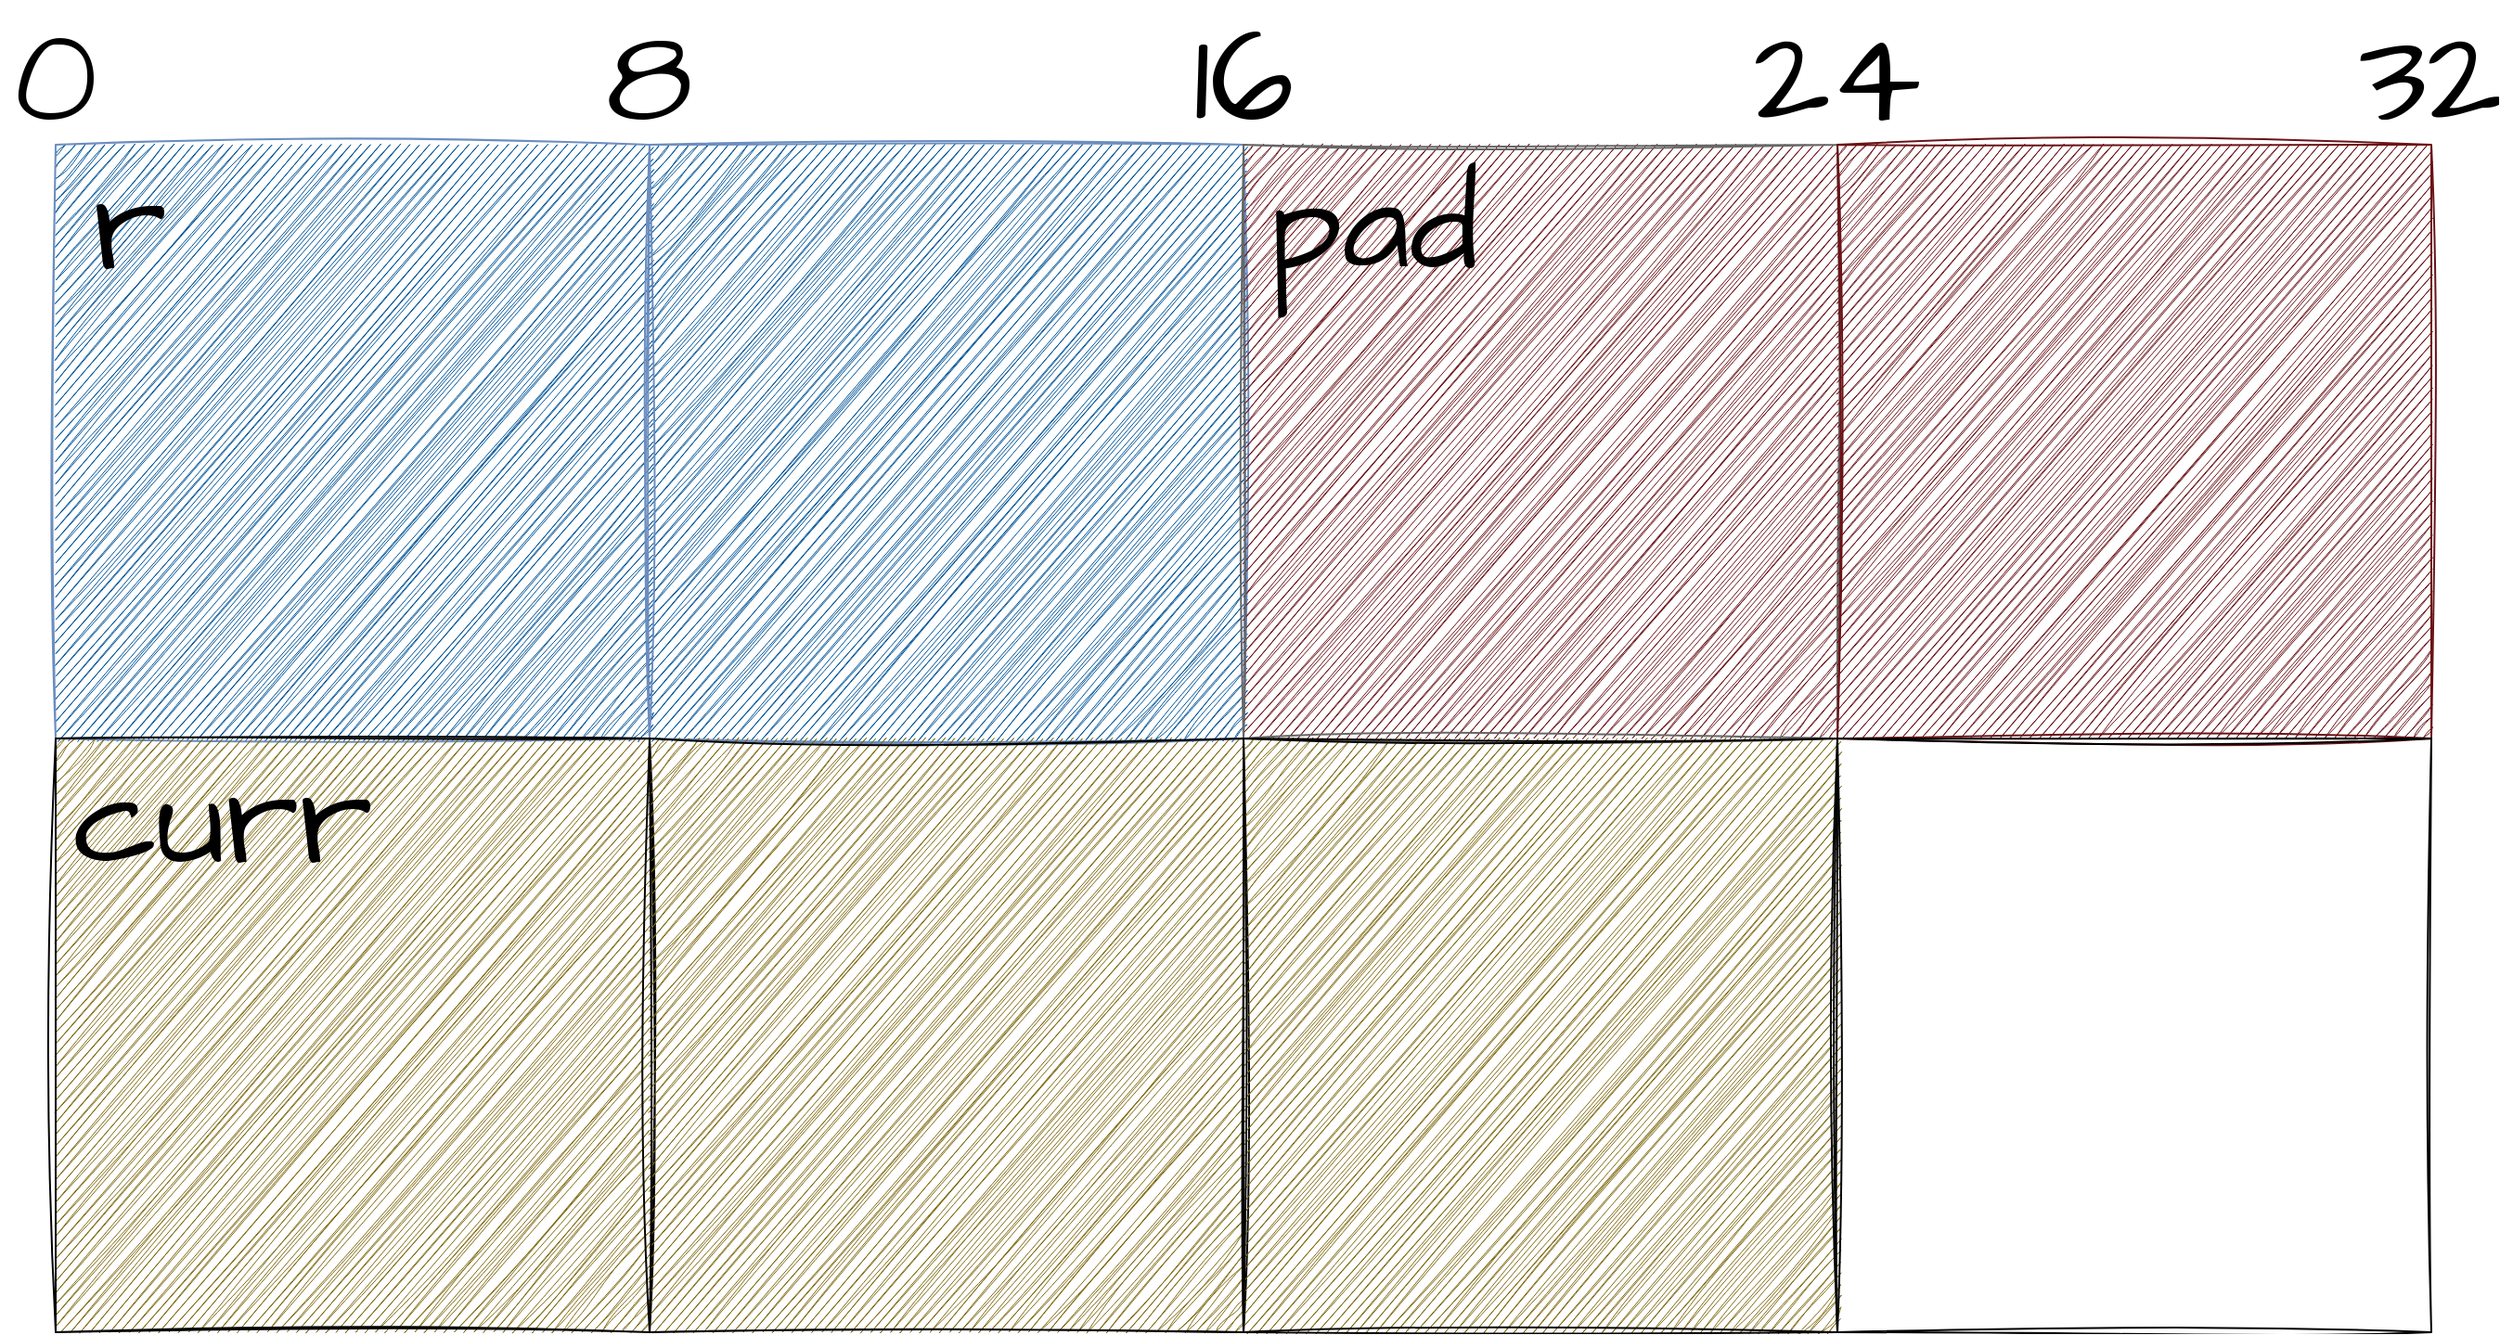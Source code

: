 <mxfile version="26.0.16" pages="4">
  <diagram name="ページ1" id="o7EWMI4j1uhZ4cwT0dAm">
    <mxGraphModel dx="2062" dy="2251" grid="1" gridSize="10" guides="1" tooltips="1" connect="1" arrows="1" fold="1" page="1" pageScale="1" pageWidth="827" pageHeight="1169" math="0" shadow="0">
      <root>
        <mxCell id="0" />
        <mxCell id="1" parent="0" />
        <mxCell id="GC4X4cdc21nMEcXyq9Xu-2" value="" style="rounded=0;whiteSpace=wrap;html=1;sketch=1;hachureGap=4;jiggle=2;curveFitting=1;fontFamily=Architects Daughter;fontSource=https%3A%2F%2Ffonts.googleapis.com%2Fcss%3Ffamily%3DArchitects%2BDaughter;fillColor=#005396;strokeColor=#6c8ebf;" vertex="1" parent="1">
          <mxGeometry x="80" y="-40" width="320" height="320" as="geometry" />
        </mxCell>
        <mxCell id="GC4X4cdc21nMEcXyq9Xu-5" value="" style="rounded=0;whiteSpace=wrap;html=1;sketch=1;hachureGap=4;jiggle=2;curveFitting=1;fontFamily=Architects Daughter;fontSource=https%3A%2F%2Ffonts.googleapis.com%2Fcss%3Ffamily%3DArchitects%2BDaughter;fillColor=#005396;strokeColor=#6c8ebf;" vertex="1" parent="1">
          <mxGeometry x="400" y="-40" width="320" height="320" as="geometry" />
        </mxCell>
        <mxCell id="GC4X4cdc21nMEcXyq9Xu-6" value="" style="rounded=0;whiteSpace=wrap;html=1;sketch=1;hachureGap=4;jiggle=2;curveFitting=1;fontFamily=Architects Daughter;fontSource=https%3A%2F%2Ffonts.googleapis.com%2Fcss%3Ffamily%3DArchitects%2BDaughter;fillColor=#6B1317;fontColor=#333333;strokeColor=#666666;" vertex="1" parent="1">
          <mxGeometry x="720" y="-40" width="320" height="320" as="geometry" />
        </mxCell>
        <mxCell id="GC4X4cdc21nMEcXyq9Xu-7" value="" style="rounded=0;whiteSpace=wrap;html=1;sketch=1;hachureGap=4;jiggle=2;curveFitting=1;fontFamily=Architects Daughter;fontSource=https%3A%2F%2Ffonts.googleapis.com%2Fcss%3Ffamily%3DArchitects%2BDaughter;fillColor=#6B1317;strokeColor=#6B1317;" vertex="1" parent="1">
          <mxGeometry x="1040" y="-40" width="320" height="320" as="geometry" />
        </mxCell>
        <mxCell id="GC4X4cdc21nMEcXyq9Xu-8" value="" style="rounded=0;whiteSpace=wrap;html=1;sketch=1;hachureGap=4;jiggle=2;curveFitting=1;fontFamily=Architects Daughter;fontSource=https%3A%2F%2Ffonts.googleapis.com%2Fcss%3Ffamily%3DArchitects%2BDaughter;fillColor=#7F6A12;" vertex="1" parent="1">
          <mxGeometry x="80" y="280" width="320" height="320" as="geometry" />
        </mxCell>
        <mxCell id="GC4X4cdc21nMEcXyq9Xu-9" value="" style="rounded=0;whiteSpace=wrap;html=1;sketch=1;hachureGap=4;jiggle=2;curveFitting=1;fontFamily=Architects Daughter;fontSource=https%3A%2F%2Ffonts.googleapis.com%2Fcss%3Ffamily%3DArchitects%2BDaughter;fillColor=#7F6A12;" vertex="1" parent="1">
          <mxGeometry x="400" y="280" width="320" height="320" as="geometry" />
        </mxCell>
        <mxCell id="GC4X4cdc21nMEcXyq9Xu-10" value="" style="rounded=0;whiteSpace=wrap;html=1;sketch=1;hachureGap=4;jiggle=2;curveFitting=1;fontFamily=Architects Daughter;fontSource=https%3A%2F%2Ffonts.googleapis.com%2Fcss%3Ffamily%3DArchitects%2BDaughter;fillColor=#7F6A12;" vertex="1" parent="1">
          <mxGeometry x="720" y="280" width="320" height="320" as="geometry" />
        </mxCell>
        <mxCell id="GC4X4cdc21nMEcXyq9Xu-11" value="" style="rounded=0;whiteSpace=wrap;html=1;sketch=1;hachureGap=4;jiggle=2;curveFitting=1;fontFamily=Architects Daughter;fontSource=https%3A%2F%2Ffonts.googleapis.com%2Fcss%3Ffamily%3DArchitects%2BDaughter;fillColor=none;" vertex="1" parent="1">
          <mxGeometry x="1040" y="280" width="320" height="320" as="geometry" />
        </mxCell>
        <mxCell id="GC4X4cdc21nMEcXyq9Xu-25" value="&lt;font style=&quot;font-size: 72px;&quot;&gt;r&lt;/font&gt;" style="text;html=1;align=center;verticalAlign=middle;whiteSpace=wrap;rounded=0;fontFamily=Architects Daughter;fontSource=https%3A%2F%2Ffonts.googleapis.com%2Fcss%3Ffamily%3DArchitects%2BDaughter;" vertex="1" parent="1">
          <mxGeometry x="90" y="-10" width="60" height="30" as="geometry" />
        </mxCell>
        <mxCell id="GC4X4cdc21nMEcXyq9Xu-26" value="&lt;font style=&quot;font-size: 72px;&quot;&gt;pad&lt;/font&gt;" style="text;html=1;align=center;verticalAlign=middle;whiteSpace=wrap;rounded=0;fontFamily=Architects Daughter;fontSource=https%3A%2F%2Ffonts.googleapis.com%2Fcss%3Ffamily%3DArchitects%2BDaughter;" vertex="1" parent="1">
          <mxGeometry x="760" y="-10" width="60" height="30" as="geometry" />
        </mxCell>
        <mxCell id="GC4X4cdc21nMEcXyq9Xu-27" value="&lt;font style=&quot;font-size: 72px;&quot;&gt;curr&lt;/font&gt;" style="text;html=1;align=center;verticalAlign=middle;whiteSpace=wrap;rounded=0;fontFamily=Architects Daughter;fontSource=https%3A%2F%2Ffonts.googleapis.com%2Fcss%3Ffamily%3DArchitects%2BDaughter;" vertex="1" parent="1">
          <mxGeometry x="140" y="310" width="60" height="30" as="geometry" />
        </mxCell>
        <mxCell id="GC4X4cdc21nMEcXyq9Xu-31" value="&lt;font style=&quot;font-size: 72px;&quot;&gt;0&lt;/font&gt;" style="text;strokeColor=none;align=center;fillColor=none;html=1;verticalAlign=middle;whiteSpace=wrap;rounded=0;fontFamily=Architects Daughter;fontSource=https%3A%2F%2Ffonts.googleapis.com%2Fcss%3Ffamily%3DArchitects%2BDaughter;" vertex="1" parent="1">
          <mxGeometry x="50" y="-90" width="60" height="30" as="geometry" />
        </mxCell>
        <mxCell id="GC4X4cdc21nMEcXyq9Xu-33" value="&lt;font style=&quot;font-size: 72px;&quot;&gt;8&lt;/font&gt;" style="text;strokeColor=none;align=center;fillColor=none;html=1;verticalAlign=middle;whiteSpace=wrap;rounded=0;fontFamily=Architects Daughter;fontSource=https%3A%2F%2Ffonts.googleapis.com%2Fcss%3Ffamily%3DArchitects%2BDaughter;" vertex="1" parent="1">
          <mxGeometry x="370" y="-90" width="60" height="30" as="geometry" />
        </mxCell>
        <mxCell id="GC4X4cdc21nMEcXyq9Xu-34" value="&lt;font style=&quot;font-size: 72px;&quot;&gt;16&lt;/font&gt;" style="text;strokeColor=none;align=center;fillColor=none;html=1;verticalAlign=middle;whiteSpace=wrap;rounded=0;fontFamily=Architects Daughter;fontSource=https%3A%2F%2Ffonts.googleapis.com%2Fcss%3Ffamily%3DArchitects%2BDaughter;" vertex="1" parent="1">
          <mxGeometry x="690" y="-90" width="60" height="30" as="geometry" />
        </mxCell>
        <mxCell id="GC4X4cdc21nMEcXyq9Xu-35" value="&lt;font style=&quot;font-size: 72px;&quot;&gt;24&lt;/font&gt;" style="text;strokeColor=none;align=center;fillColor=none;html=1;verticalAlign=middle;whiteSpace=wrap;rounded=0;fontFamily=Architects Daughter;fontSource=https%3A%2F%2Ffonts.googleapis.com%2Fcss%3Ffamily%3DArchitects%2BDaughter;" vertex="1" parent="1">
          <mxGeometry x="1010" y="-90" width="60" height="30" as="geometry" />
        </mxCell>
        <mxCell id="GC4X4cdc21nMEcXyq9Xu-36" value="&lt;font style=&quot;font-size: 72px;&quot;&gt;32&lt;/font&gt;" style="text;strokeColor=none;align=center;fillColor=none;html=1;verticalAlign=middle;whiteSpace=wrap;rounded=0;fontFamily=Architects Daughter;fontSource=https%3A%2F%2Ffonts.googleapis.com%2Fcss%3Ffamily%3DArchitects%2BDaughter;" vertex="1" parent="1">
          <mxGeometry x="1330" y="-90" width="60" height="30" as="geometry" />
        </mxCell>
      </root>
    </mxGraphModel>
  </diagram>
  <diagram id="_vv0Q9enlXVHI2QUXjL_" name="ページ2">
    <mxGraphModel dx="2062" dy="2251" grid="1" gridSize="10" guides="1" tooltips="1" connect="1" arrows="1" fold="1" page="1" pageScale="1" pageWidth="827" pageHeight="1169" math="0" shadow="0">
      <root>
        <mxCell id="0" />
        <mxCell id="1" parent="0" />
        <mxCell id="yaoaO9E-DU8LndSYihYm-17" value="" style="rounded=0;whiteSpace=wrap;html=1;sketch=1;hachureGap=4;jiggle=2;curveFitting=1;fontFamily=Architects Daughter;fontSource=https%3A%2F%2Ffonts.googleapis.com%2Fcss%3Ffamily%3DArchitects%2BDaughter;fillColor=#005396;strokeColor=#6c8ebf;" vertex="1" parent="1">
          <mxGeometry x="90" y="-30" width="320" height="320" as="geometry" />
        </mxCell>
        <mxCell id="yaoaO9E-DU8LndSYihYm-18" value="" style="rounded=0;whiteSpace=wrap;html=1;sketch=1;hachureGap=4;jiggle=2;curveFitting=1;fontFamily=Architects Daughter;fontSource=https%3A%2F%2Ffonts.googleapis.com%2Fcss%3Ffamily%3DArchitects%2BDaughter;fillColor=#005396;strokeColor=#6c8ebf;" vertex="1" parent="1">
          <mxGeometry x="410" y="-30" width="320" height="320" as="geometry" />
        </mxCell>
        <mxCell id="yaoaO9E-DU8LndSYihYm-19" value="" style="rounded=0;whiteSpace=wrap;html=1;sketch=1;hachureGap=4;jiggle=2;curveFitting=1;fontFamily=Architects Daughter;fontSource=https%3A%2F%2Ffonts.googleapis.com%2Fcss%3Ffamily%3DArchitects%2BDaughter;fillColor=#6B1317;fontColor=#333333;strokeColor=#666666;" vertex="1" parent="1">
          <mxGeometry x="730" y="-30" width="320" height="320" as="geometry" />
        </mxCell>
        <mxCell id="yaoaO9E-DU8LndSYihYm-20" value="" style="rounded=0;whiteSpace=wrap;html=1;sketch=1;hachureGap=4;jiggle=2;curveFitting=1;fontFamily=Architects Daughter;fontSource=https%3A%2F%2Ffonts.googleapis.com%2Fcss%3Ffamily%3DArchitects%2BDaughter;fillColor=#6B1317;strokeColor=#6B1317;" vertex="1" parent="1">
          <mxGeometry x="1050" y="-30" width="320" height="320" as="geometry" />
        </mxCell>
        <mxCell id="yaoaO9E-DU8LndSYihYm-21" value="" style="rounded=0;whiteSpace=wrap;html=1;sketch=1;hachureGap=4;jiggle=2;curveFitting=1;fontFamily=Architects Daughter;fontSource=https%3A%2F%2Ffonts.googleapis.com%2Fcss%3Ffamily%3DArchitects%2BDaughter;fillColor=#7F6A12;" vertex="1" parent="1">
          <mxGeometry x="90" y="290" width="320" height="320" as="geometry" />
        </mxCell>
        <mxCell id="yaoaO9E-DU8LndSYihYm-22" value="" style="rounded=0;whiteSpace=wrap;html=1;sketch=1;hachureGap=4;jiggle=2;curveFitting=1;fontFamily=Architects Daughter;fontSource=https%3A%2F%2Ffonts.googleapis.com%2Fcss%3Ffamily%3DArchitects%2BDaughter;fillColor=#7F6A12;" vertex="1" parent="1">
          <mxGeometry x="410" y="290" width="320" height="320" as="geometry" />
        </mxCell>
        <mxCell id="yaoaO9E-DU8LndSYihYm-23" value="" style="rounded=0;whiteSpace=wrap;html=1;sketch=1;hachureGap=4;jiggle=2;curveFitting=1;fontFamily=Architects Daughter;fontSource=https%3A%2F%2Ffonts.googleapis.com%2Fcss%3Ffamily%3DArchitects%2BDaughter;fillColor=#7F6A12;" vertex="1" parent="1">
          <mxGeometry x="730" y="290" width="320" height="320" as="geometry" />
        </mxCell>
        <mxCell id="yaoaO9E-DU8LndSYihYm-24" value="" style="rounded=0;whiteSpace=wrap;html=1;sketch=1;hachureGap=4;jiggle=2;curveFitting=1;fontFamily=Architects Daughter;fontSource=https%3A%2F%2Ffonts.googleapis.com%2Fcss%3Ffamily%3DArchitects%2BDaughter;fillColor=none;" vertex="1" parent="1">
          <mxGeometry x="1050" y="290" width="320" height="320" as="geometry" />
        </mxCell>
        <mxCell id="yaoaO9E-DU8LndSYihYm-25" value="&lt;font style=&quot;font-size: 72px;&quot;&gt;r&lt;/font&gt;" style="text;html=1;align=center;verticalAlign=middle;whiteSpace=wrap;rounded=0;fontFamily=Architects Daughter;fontSource=https%3A%2F%2Ffonts.googleapis.com%2Fcss%3Ffamily%3DArchitects%2BDaughter;" vertex="1" parent="1">
          <mxGeometry x="100" width="60" height="30" as="geometry" />
        </mxCell>
        <mxCell id="yaoaO9E-DU8LndSYihYm-26" value="&lt;font style=&quot;font-size: 72px;&quot;&gt;pad&lt;/font&gt;" style="text;html=1;align=center;verticalAlign=middle;whiteSpace=wrap;rounded=0;fontFamily=Architects Daughter;fontSource=https%3A%2F%2Ffonts.googleapis.com%2Fcss%3Ffamily%3DArchitects%2BDaughter;" vertex="1" parent="1">
          <mxGeometry x="770" width="60" height="30" as="geometry" />
        </mxCell>
        <mxCell id="yaoaO9E-DU8LndSYihYm-27" value="&lt;font style=&quot;font-size: 72px;&quot;&gt;curr&lt;/font&gt;" style="text;html=1;align=center;verticalAlign=middle;whiteSpace=wrap;rounded=0;fontFamily=Architects Daughter;fontSource=https%3A%2F%2Ffonts.googleapis.com%2Fcss%3Ffamily%3DArchitects%2BDaughter;" vertex="1" parent="1">
          <mxGeometry x="150" y="320" width="60" height="30" as="geometry" />
        </mxCell>
        <mxCell id="yaoaO9E-DU8LndSYihYm-28" value="&lt;font style=&quot;font-size: 72px;&quot;&gt;0&lt;/font&gt;" style="text;strokeColor=none;align=center;fillColor=none;html=1;verticalAlign=middle;whiteSpace=wrap;rounded=0;fontFamily=Architects Daughter;fontSource=https%3A%2F%2Ffonts.googleapis.com%2Fcss%3Ffamily%3DArchitects%2BDaughter;" vertex="1" parent="1">
          <mxGeometry x="60" y="-80" width="60" height="30" as="geometry" />
        </mxCell>
        <mxCell id="yaoaO9E-DU8LndSYihYm-29" value="&lt;font style=&quot;font-size: 72px;&quot;&gt;8&lt;/font&gt;" style="text;strokeColor=none;align=center;fillColor=none;html=1;verticalAlign=middle;whiteSpace=wrap;rounded=0;fontFamily=Architects Daughter;fontSource=https%3A%2F%2Ffonts.googleapis.com%2Fcss%3Ffamily%3DArchitects%2BDaughter;" vertex="1" parent="1">
          <mxGeometry x="380" y="-80" width="60" height="30" as="geometry" />
        </mxCell>
        <mxCell id="yaoaO9E-DU8LndSYihYm-30" value="&lt;font style=&quot;font-size: 72px;&quot;&gt;16&lt;/font&gt;" style="text;strokeColor=none;align=center;fillColor=none;html=1;verticalAlign=middle;whiteSpace=wrap;rounded=0;fontFamily=Architects Daughter;fontSource=https%3A%2F%2Ffonts.googleapis.com%2Fcss%3Ffamily%3DArchitects%2BDaughter;" vertex="1" parent="1">
          <mxGeometry x="700" y="-80" width="60" height="30" as="geometry" />
        </mxCell>
        <mxCell id="yaoaO9E-DU8LndSYihYm-31" value="&lt;font style=&quot;font-size: 72px;&quot;&gt;24&lt;/font&gt;" style="text;strokeColor=none;align=center;fillColor=none;html=1;verticalAlign=middle;whiteSpace=wrap;rounded=0;fontFamily=Architects Daughter;fontSource=https%3A%2F%2Ffonts.googleapis.com%2Fcss%3Ffamily%3DArchitects%2BDaughter;" vertex="1" parent="1">
          <mxGeometry x="1020" y="-80" width="60" height="30" as="geometry" />
        </mxCell>
        <mxCell id="yaoaO9E-DU8LndSYihYm-32" value="&lt;font style=&quot;font-size: 72px;&quot;&gt;32&lt;/font&gt;" style="text;strokeColor=none;align=center;fillColor=none;html=1;verticalAlign=middle;whiteSpace=wrap;rounded=0;fontFamily=Architects Daughter;fontSource=https%3A%2F%2Ffonts.googleapis.com%2Fcss%3Ffamily%3DArchitects%2BDaughter;" vertex="1" parent="1">
          <mxGeometry x="1340" y="-80" width="60" height="30" as="geometry" />
        </mxCell>
        <mxCell id="yaoaO9E-DU8LndSYihYm-33" value="&lt;span style=&quot;font-size: 72px;&quot;&gt;r := Reader{}&lt;/span&gt;&lt;div&gt;&lt;span style=&quot;font-size: 72px;&quot;&gt;p := &amp;amp;r.pad&lt;/span&gt;&lt;/div&gt;" style="text;html=1;align=left;verticalAlign=middle;whiteSpace=wrap;rounded=0;fontFamily=Architects Daughter;fontSource=https%3A%2F%2Ffonts.googleapis.com%2Fcss%3Ffamily%3DArchitects%2BDaughter;" vertex="1" parent="1">
          <mxGeometry x="200" y="-390" width="460" height="250" as="geometry" />
        </mxCell>
        <mxCell id="yaoaO9E-DU8LndSYihYm-38" value="" style="curved=1;endArrow=classic;html=1;rounded=0;sketch=1;hachureGap=4;jiggle=2;curveFitting=1;fontFamily=Architects Daughter;fontSource=https%3A%2F%2Ffonts.googleapis.com%2Fcss%3Ffamily%3DArchitects%2BDaughter;exitX=0.996;exitY=0.676;exitDx=0;exitDy=0;exitPerimeter=0;strokeWidth=6;" edge="1" parent="1" source="yaoaO9E-DU8LndSYihYm-33">
          <mxGeometry width="50" height="50" relative="1" as="geometry">
            <mxPoint x="390" y="540" as="sourcePoint" />
            <mxPoint x="800" y="-10" as="targetPoint" />
            <Array as="points">
              <mxPoint x="760" y="-180" />
              <mxPoint x="800" y="-110" />
            </Array>
          </mxGeometry>
        </mxCell>
      </root>
    </mxGraphModel>
  </diagram>
  <diagram id="hWuSvkFAeWTPNb0AejXq" name="ページ3">
    <mxGraphModel dx="2062" dy="1082" grid="1" gridSize="10" guides="1" tooltips="1" connect="1" arrows="1" fold="1" page="1" pageScale="1" pageWidth="827" pageHeight="1169" math="0" shadow="0">
      <root>
        <mxCell id="0" />
        <mxCell id="1" parent="0" />
        <mxCell id="H4H3rmvSuRAdVS_mvBi0-1" value="" style="shape=partialRectangle;whiteSpace=wrap;html=1;bottom=1;right=1;left=1;top=0;fillColor=none;routingCenterX=-0.5;sketch=1;hachureGap=4;jiggle=2;curveFitting=1;fontFamily=Architects Daughter;fontSource=https%3A%2F%2Ffonts.googleapis.com%2Fcss%3Ffamily%3DArchitects%2BDaughter;" vertex="1" parent="1">
          <mxGeometry x="80" y="360" width="120" height="240" as="geometry" />
        </mxCell>
        <mxCell id="H4H3rmvSuRAdVS_mvBi0-2" value="" style="rounded=0;whiteSpace=wrap;html=1;sketch=1;hachureGap=4;jiggle=2;curveFitting=1;fontFamily=Architects Daughter;fontSource=https%3A%2F%2Ffonts.googleapis.com%2Fcss%3Ffamily%3DArchitects%2BDaughter;fillColor=none;" vertex="1" parent="1">
          <mxGeometry x="95" y="555" width="90" height="30" as="geometry" />
        </mxCell>
        <mxCell id="H4H3rmvSuRAdVS_mvBi0-3" value="" style="rounded=0;whiteSpace=wrap;html=1;sketch=1;hachureGap=4;jiggle=2;curveFitting=1;fontFamily=Architects Daughter;fontSource=https%3A%2F%2Ffonts.googleapis.com%2Fcss%3Ffamily%3DArchitects%2BDaughter;fillColor=none;" vertex="1" parent="1">
          <mxGeometry x="95" y="510" width="90" height="30" as="geometry" />
        </mxCell>
        <mxCell id="H4H3rmvSuRAdVS_mvBi0-4" value="" style="rounded=0;whiteSpace=wrap;html=1;sketch=1;hachureGap=4;jiggle=2;curveFitting=1;fontFamily=Architects Daughter;fontSource=https%3A%2F%2Ffonts.googleapis.com%2Fcss%3Ffamily%3DArchitects%2BDaughter;fillColor=none;" vertex="1" parent="1">
          <mxGeometry x="95" y="465" width="90" height="30" as="geometry" />
        </mxCell>
        <mxCell id="H4H3rmvSuRAdVS_mvBi0-6" value="" style="ellipse;whiteSpace=wrap;html=1;aspect=fixed;sketch=1;hachureGap=4;jiggle=2;curveFitting=1;fontFamily=Architects Daughter;fontSource=https%3A%2F%2Ffonts.googleapis.com%2Fcss%3Ffamily%3DArchitects%2BDaughter;fillColor=#005396;strokeColor=#6c8ebf;" vertex="1" parent="1">
          <mxGeometry x="320" y="440" width="80" height="80" as="geometry" />
        </mxCell>
        <mxCell id="H4H3rmvSuRAdVS_mvBi0-7" value="" style="endArrow=classic;html=1;rounded=0;sketch=1;hachureGap=4;jiggle=2;curveFitting=1;fontFamily=Architects Daughter;fontSource=https%3A%2F%2Ffonts.googleapis.com%2Fcss%3Ffamily%3DArchitects%2BDaughter;exitX=1;exitY=0.5;exitDx=0;exitDy=0;" edge="1" parent="1" source="H4H3rmvSuRAdVS_mvBi0-4" target="H4H3rmvSuRAdVS_mvBi0-6">
          <mxGeometry width="50" height="50" relative="1" as="geometry">
            <mxPoint x="390" y="580" as="sourcePoint" />
            <mxPoint x="440" y="530" as="targetPoint" />
          </mxGeometry>
        </mxCell>
        <mxCell id="H4H3rmvSuRAdVS_mvBi0-8" value="&lt;font style=&quot;font-size: 24px;&quot;&gt;Stack&lt;/font&gt;" style="text;html=1;align=center;verticalAlign=middle;whiteSpace=wrap;rounded=0;fontFamily=Architects Daughter;fontSource=https%3A%2F%2Ffonts.googleapis.com%2Fcss%3Ffamily%3DArchitects%2BDaughter;" vertex="1" parent="1">
          <mxGeometry x="110" y="620" width="60" height="30" as="geometry" />
        </mxCell>
        <mxCell id="H4H3rmvSuRAdVS_mvBi0-9" value="" style="ellipse;whiteSpace=wrap;html=1;aspect=fixed;sketch=1;hachureGap=4;jiggle=2;curveFitting=1;fontFamily=Architects Daughter;fontSource=https%3A%2F%2Ffonts.googleapis.com%2Fcss%3Ffamily%3DArchitects%2BDaughter;fillColor=#000000;strokeColor=#000000;" vertex="1" parent="1">
          <mxGeometry x="440" y="550" width="80" height="80" as="geometry" />
        </mxCell>
        <mxCell id="H4H3rmvSuRAdVS_mvBi0-10" value="" style="ellipse;whiteSpace=wrap;html=1;aspect=fixed;sketch=1;hachureGap=4;jiggle=2;curveFitting=1;fontFamily=Architects Daughter;fontSource=https%3A%2F%2Ffonts.googleapis.com%2Fcss%3Ffamily%3DArchitects%2BDaughter;fillColor=none;strokeColor=#000000;" vertex="1" parent="1">
          <mxGeometry x="620" y="550" width="80" height="80" as="geometry" />
        </mxCell>
        <mxCell id="H4H3rmvSuRAdVS_mvBi0-11" value="" style="endArrow=classic;html=1;rounded=0;sketch=1;hachureGap=4;jiggle=2;curveFitting=1;fontFamily=Architects Daughter;fontSource=https%3A%2F%2Ffonts.googleapis.com%2Fcss%3Ffamily%3DArchitects%2BDaughter;exitX=1;exitY=1;exitDx=0;exitDy=0;" edge="1" parent="1" source="H4H3rmvSuRAdVS_mvBi0-6" target="H4H3rmvSuRAdVS_mvBi0-9">
          <mxGeometry width="50" height="50" relative="1" as="geometry">
            <mxPoint x="195" y="490" as="sourcePoint" />
            <mxPoint x="530" y="480" as="targetPoint" />
          </mxGeometry>
        </mxCell>
        <mxCell id="H4H3rmvSuRAdVS_mvBi0-12" value="" style="endArrow=classic;html=1;rounded=0;sketch=1;hachureGap=4;jiggle=2;curveFitting=1;fontFamily=Architects Daughter;fontSource=https%3A%2F%2Ffonts.googleapis.com%2Fcss%3Ffamily%3DArchitects%2BDaughter;exitX=1;exitY=0.5;exitDx=0;exitDy=0;entryX=0;entryY=0.5;entryDx=0;entryDy=0;" edge="1" parent="1" source="H4H3rmvSuRAdVS_mvBi0-9" target="H4H3rmvSuRAdVS_mvBi0-10">
          <mxGeometry width="50" height="50" relative="1" as="geometry">
            <mxPoint x="398" y="518" as="sourcePoint" />
            <mxPoint x="460" y="573" as="targetPoint" />
          </mxGeometry>
        </mxCell>
        <mxCell id="H4H3rmvSuRAdVS_mvBi0-13" value="&lt;span style=&quot;font-size: 24px;&quot;&gt;Root&lt;/span&gt;" style="text;html=1;align=center;verticalAlign=middle;whiteSpace=wrap;rounded=0;fontFamily=Architects Daughter;fontSource=https%3A%2F%2Ffonts.googleapis.com%2Fcss%3Ffamily%3DArchitects%2BDaughter;" vertex="1" parent="1">
          <mxGeometry x="330" y="400" width="60" height="30" as="geometry" />
        </mxCell>
      </root>
    </mxGraphModel>
  </diagram>
  <diagram id="aG16TFBXRfr4McAfIUYA" name="ページ4">
    <mxGraphModel dx="2426" dy="1273" grid="1" gridSize="10" guides="1" tooltips="1" connect="1" arrows="1" fold="1" page="1" pageScale="1" pageWidth="827" pageHeight="1169" math="0" shadow="0">
      <root>
        <mxCell id="0" />
        <mxCell id="1" parent="0" />
        <mxCell id="URSqlCP-ap3Pv4XydSvu-1" value="" style="ellipse;whiteSpace=wrap;html=1;aspect=fixed;sketch=1;hachureGap=4;jiggle=2;curveFitting=1;fontFamily=Architects Daughter;fontSource=https%3A%2F%2Ffonts.googleapis.com%2Fcss%3Ffamily%3DArchitects%2BDaughter;fillColor=#005396;strokeColor=#6c8ebf;" vertex="1" parent="1">
          <mxGeometry x="60" y="240" width="80" height="80" as="geometry" />
        </mxCell>
        <mxCell id="URSqlCP-ap3Pv4XydSvu-8" value="" style="edgeStyle=orthogonalEdgeStyle;rounded=0;sketch=1;hachureGap=4;jiggle=2;curveFitting=1;orthogonalLoop=1;jettySize=auto;html=1;fontFamily=Architects Daughter;fontSource=https%3A%2F%2Ffonts.googleapis.com%2Fcss%3Ffamily%3DArchitects%2BDaughter;" edge="1" parent="1" source="URSqlCP-ap3Pv4XydSvu-2" target="URSqlCP-ap3Pv4XydSvu-3">
          <mxGeometry relative="1" as="geometry" />
        </mxCell>
        <mxCell id="URSqlCP-ap3Pv4XydSvu-2" value="" style="ellipse;whiteSpace=wrap;html=1;aspect=fixed;sketch=1;hachureGap=4;jiggle=2;curveFitting=1;fontFamily=Architects Daughter;fontSource=https%3A%2F%2Ffonts.googleapis.com%2Fcss%3Ffamily%3DArchitects%2BDaughter;fillColor=none;strokeColor=#000000;" vertex="1" parent="1">
          <mxGeometry x="60" y="360" width="80" height="80" as="geometry" />
        </mxCell>
        <mxCell id="URSqlCP-ap3Pv4XydSvu-3" value="" style="ellipse;whiteSpace=wrap;html=1;aspect=fixed;sketch=1;hachureGap=4;jiggle=2;curveFitting=1;fontFamily=Architects Daughter;fontSource=https%3A%2F%2Ffonts.googleapis.com%2Fcss%3Ffamily%3DArchitects%2BDaughter;fillColor=none;strokeColor=#000000;" vertex="1" parent="1">
          <mxGeometry x="60" y="480" width="80" height="80" as="geometry" />
        </mxCell>
        <mxCell id="URSqlCP-ap3Pv4XydSvu-4" value="" style="endArrow=classic;html=1;rounded=0;sketch=1;hachureGap=4;jiggle=2;curveFitting=1;fontFamily=Architects Daughter;fontSource=https%3A%2F%2Ffonts.googleapis.com%2Fcss%3Ffamily%3DArchitects%2BDaughter;exitX=0.5;exitY=1;exitDx=0;exitDy=0;" edge="1" parent="1" source="URSqlCP-ap3Pv4XydSvu-1" target="URSqlCP-ap3Pv4XydSvu-2">
          <mxGeometry width="50" height="50" relative="1" as="geometry">
            <mxPoint x="-65" y="280" as="sourcePoint" />
            <mxPoint x="270" y="270" as="targetPoint" />
          </mxGeometry>
        </mxCell>
        <mxCell id="URSqlCP-ap3Pv4XydSvu-5" value="" style="endArrow=classic;html=1;rounded=0;sketch=1;hachureGap=4;jiggle=2;curveFitting=1;fontFamily=Architects Daughter;fontSource=https%3A%2F%2Ffonts.googleapis.com%2Fcss%3Ffamily%3DArchitects%2BDaughter;exitX=0.5;exitY=1;exitDx=0;exitDy=0;entryX=0.5;entryY=0;entryDx=0;entryDy=0;" edge="1" parent="1" source="URSqlCP-ap3Pv4XydSvu-2" target="URSqlCP-ap3Pv4XydSvu-3">
          <mxGeometry width="50" height="50" relative="1" as="geometry">
            <mxPoint x="138" y="308" as="sourcePoint" />
            <mxPoint x="200" y="363" as="targetPoint" />
          </mxGeometry>
        </mxCell>
        <mxCell id="URSqlCP-ap3Pv4XydSvu-6" value="&lt;span style=&quot;font-size: 24px;&quot;&gt;Root&lt;/span&gt;" style="text;html=1;align=center;verticalAlign=middle;whiteSpace=wrap;rounded=0;fontFamily=Architects Daughter;fontSource=https%3A%2F%2Ffonts.googleapis.com%2Fcss%3Ffamily%3DArchitects%2BDaughter;" vertex="1" parent="1">
          <mxGeometry x="70" y="190" width="60" height="30" as="geometry" />
        </mxCell>
        <mxCell id="URSqlCP-ap3Pv4XydSvu-7" value="" style="ellipse;whiteSpace=wrap;html=1;aspect=fixed;sketch=1;hachureGap=4;jiggle=2;curveFitting=1;fontFamily=Architects Daughter;fontSource=https%3A%2F%2Ffonts.googleapis.com%2Fcss%3Ffamily%3DArchitects%2BDaughter;fillColor=none;strokeColor=#000000;" vertex="1" parent="1">
          <mxGeometry x="60" y="600" width="80" height="80" as="geometry" />
        </mxCell>
        <mxCell id="URSqlCP-ap3Pv4XydSvu-9" value="" style="endArrow=classic;html=1;rounded=0;sketch=1;hachureGap=4;jiggle=2;curveFitting=1;fontFamily=Architects Daughter;fontSource=https%3A%2F%2Ffonts.googleapis.com%2Fcss%3Ffamily%3DArchitects%2BDaughter;exitX=0.5;exitY=1;exitDx=0;exitDy=0;" edge="1" parent="1" source="URSqlCP-ap3Pv4XydSvu-3" target="URSqlCP-ap3Pv4XydSvu-7">
          <mxGeometry width="50" height="50" relative="1" as="geometry">
            <mxPoint x="110" y="450" as="sourcePoint" />
            <mxPoint x="110" y="490" as="targetPoint" />
          </mxGeometry>
        </mxCell>
        <mxCell id="URSqlCP-ap3Pv4XydSvu-10" value="" style="ellipse;whiteSpace=wrap;html=1;aspect=fixed;sketch=1;hachureGap=4;jiggle=2;curveFitting=1;fontFamily=Architects Daughter;fontSource=https%3A%2F%2Ffonts.googleapis.com%2Fcss%3Ffamily%3DArchitects%2BDaughter;fillColor=#005396;strokeColor=#6c8ebf;" vertex="1" parent="1">
          <mxGeometry x="260" y="240" width="80" height="80" as="geometry" />
        </mxCell>
        <mxCell id="URSqlCP-ap3Pv4XydSvu-11" value="" style="edgeStyle=orthogonalEdgeStyle;rounded=0;sketch=1;hachureGap=4;jiggle=2;curveFitting=1;orthogonalLoop=1;jettySize=auto;html=1;fontFamily=Architects Daughter;fontSource=https%3A%2F%2Ffonts.googleapis.com%2Fcss%3Ffamily%3DArchitects%2BDaughter;" edge="1" parent="1" source="URSqlCP-ap3Pv4XydSvu-12" target="URSqlCP-ap3Pv4XydSvu-13">
          <mxGeometry relative="1" as="geometry" />
        </mxCell>
        <mxCell id="URSqlCP-ap3Pv4XydSvu-12" value="" style="ellipse;whiteSpace=wrap;html=1;aspect=fixed;sketch=1;hachureGap=4;jiggle=2;curveFitting=1;fontFamily=Architects Daughter;fontSource=https%3A%2F%2Ffonts.googleapis.com%2Fcss%3Ffamily%3DArchitects%2BDaughter;fillColor=none;strokeColor=#000000;" vertex="1" parent="1">
          <mxGeometry x="260" y="360" width="80" height="80" as="geometry" />
        </mxCell>
        <mxCell id="URSqlCP-ap3Pv4XydSvu-13" value="" style="ellipse;whiteSpace=wrap;html=1;aspect=fixed;sketch=1;hachureGap=4;jiggle=2;curveFitting=1;fontFamily=Architects Daughter;fontSource=https%3A%2F%2Ffonts.googleapis.com%2Fcss%3Ffamily%3DArchitects%2BDaughter;fillColor=#1B1B1B;strokeColor=#1B1B1B;fontColor=#333333;" vertex="1" parent="1">
          <mxGeometry x="260" y="480" width="80" height="80" as="geometry" />
        </mxCell>
        <mxCell id="URSqlCP-ap3Pv4XydSvu-14" value="" style="endArrow=classic;html=1;rounded=0;sketch=1;hachureGap=4;jiggle=2;curveFitting=1;fontFamily=Architects Daughter;fontSource=https%3A%2F%2Ffonts.googleapis.com%2Fcss%3Ffamily%3DArchitects%2BDaughter;exitX=0.5;exitY=1;exitDx=0;exitDy=0;" edge="1" parent="1" source="URSqlCP-ap3Pv4XydSvu-10" target="URSqlCP-ap3Pv4XydSvu-12">
          <mxGeometry width="50" height="50" relative="1" as="geometry">
            <mxPoint x="135" y="280" as="sourcePoint" />
            <mxPoint x="470" y="270" as="targetPoint" />
          </mxGeometry>
        </mxCell>
        <mxCell id="URSqlCP-ap3Pv4XydSvu-15" value="" style="endArrow=classic;html=1;rounded=0;sketch=1;hachureGap=4;jiggle=2;curveFitting=1;fontFamily=Architects Daughter;fontSource=https%3A%2F%2Ffonts.googleapis.com%2Fcss%3Ffamily%3DArchitects%2BDaughter;exitX=0.5;exitY=1;exitDx=0;exitDy=0;entryX=0.5;entryY=0;entryDx=0;entryDy=0;" edge="1" parent="1" source="URSqlCP-ap3Pv4XydSvu-12" target="URSqlCP-ap3Pv4XydSvu-13">
          <mxGeometry width="50" height="50" relative="1" as="geometry">
            <mxPoint x="338" y="308" as="sourcePoint" />
            <mxPoint x="400" y="363" as="targetPoint" />
          </mxGeometry>
        </mxCell>
        <mxCell id="URSqlCP-ap3Pv4XydSvu-16" value="" style="ellipse;whiteSpace=wrap;html=1;aspect=fixed;sketch=1;hachureGap=4;jiggle=2;curveFitting=1;fontFamily=Architects Daughter;fontSource=https%3A%2F%2Ffonts.googleapis.com%2Fcss%3Ffamily%3DArchitects%2BDaughter;fillColor=none;strokeColor=#000000;" vertex="1" parent="1">
          <mxGeometry x="260" y="600" width="80" height="80" as="geometry" />
        </mxCell>
        <mxCell id="URSqlCP-ap3Pv4XydSvu-17" value="" style="endArrow=classic;html=1;rounded=0;sketch=1;hachureGap=4;jiggle=2;curveFitting=1;fontFamily=Architects Daughter;fontSource=https%3A%2F%2Ffonts.googleapis.com%2Fcss%3Ffamily%3DArchitects%2BDaughter;exitX=0.5;exitY=1;exitDx=0;exitDy=0;" edge="1" parent="1" source="URSqlCP-ap3Pv4XydSvu-13" target="URSqlCP-ap3Pv4XydSvu-16">
          <mxGeometry width="50" height="50" relative="1" as="geometry">
            <mxPoint x="310" y="450" as="sourcePoint" />
            <mxPoint x="310" y="490" as="targetPoint" />
          </mxGeometry>
        </mxCell>
        <mxCell id="URSqlCP-ap3Pv4XydSvu-18" value="" style="ellipse;whiteSpace=wrap;html=1;aspect=fixed;sketch=1;hachureGap=4;jiggle=2;curveFitting=1;fontFamily=Architects Daughter;fontSource=https%3A%2F%2Ffonts.googleapis.com%2Fcss%3Ffamily%3DArchitects%2BDaughter;fillColor=#005396;strokeColor=#6c8ebf;" vertex="1" parent="1">
          <mxGeometry x="480" y="240" width="80" height="80" as="geometry" />
        </mxCell>
        <mxCell id="URSqlCP-ap3Pv4XydSvu-19" value="" style="edgeStyle=orthogonalEdgeStyle;rounded=0;sketch=1;hachureGap=4;jiggle=2;curveFitting=1;orthogonalLoop=1;jettySize=auto;html=1;fontFamily=Architects Daughter;fontSource=https%3A%2F%2Ffonts.googleapis.com%2Fcss%3Ffamily%3DArchitects%2BDaughter;" edge="1" parent="1" source="URSqlCP-ap3Pv4XydSvu-20" target="URSqlCP-ap3Pv4XydSvu-21">
          <mxGeometry relative="1" as="geometry" />
        </mxCell>
        <mxCell id="URSqlCP-ap3Pv4XydSvu-20" value="" style="ellipse;whiteSpace=wrap;html=1;aspect=fixed;sketch=1;hachureGap=4;jiggle=2;curveFitting=1;fontFamily=Architects Daughter;fontSource=https%3A%2F%2Ffonts.googleapis.com%2Fcss%3Ffamily%3DArchitects%2BDaughter;fillColor=#000000;strokeColor=#000000;" vertex="1" parent="1">
          <mxGeometry x="480" y="360" width="80" height="80" as="geometry" />
        </mxCell>
        <mxCell id="URSqlCP-ap3Pv4XydSvu-21" value="" style="ellipse;whiteSpace=wrap;html=1;aspect=fixed;sketch=1;hachureGap=4;jiggle=2;curveFitting=1;fontFamily=Architects Daughter;fontSource=https%3A%2F%2Ffonts.googleapis.com%2Fcss%3Ffamily%3DArchitects%2BDaughter;fillColor=#1B1B1B;strokeColor=#000000;" vertex="1" parent="1">
          <mxGeometry x="480" y="480" width="80" height="80" as="geometry" />
        </mxCell>
        <mxCell id="URSqlCP-ap3Pv4XydSvu-22" value="" style="endArrow=classic;html=1;rounded=0;sketch=1;hachureGap=4;jiggle=2;curveFitting=1;fontFamily=Architects Daughter;fontSource=https%3A%2F%2Ffonts.googleapis.com%2Fcss%3Ffamily%3DArchitects%2BDaughter;exitX=0.5;exitY=1;exitDx=0;exitDy=0;" edge="1" parent="1" source="URSqlCP-ap3Pv4XydSvu-18" target="URSqlCP-ap3Pv4XydSvu-20">
          <mxGeometry width="50" height="50" relative="1" as="geometry">
            <mxPoint x="355" y="280" as="sourcePoint" />
            <mxPoint x="690" y="270" as="targetPoint" />
          </mxGeometry>
        </mxCell>
        <mxCell id="URSqlCP-ap3Pv4XydSvu-23" value="" style="endArrow=classic;html=1;rounded=0;sketch=1;hachureGap=4;jiggle=2;curveFitting=1;fontFamily=Architects Daughter;fontSource=https%3A%2F%2Ffonts.googleapis.com%2Fcss%3Ffamily%3DArchitects%2BDaughter;exitX=0.5;exitY=1;exitDx=0;exitDy=0;entryX=0.5;entryY=0;entryDx=0;entryDy=0;" edge="1" parent="1" source="URSqlCP-ap3Pv4XydSvu-20" target="URSqlCP-ap3Pv4XydSvu-21">
          <mxGeometry width="50" height="50" relative="1" as="geometry">
            <mxPoint x="558" y="308" as="sourcePoint" />
            <mxPoint x="620" y="363" as="targetPoint" />
          </mxGeometry>
        </mxCell>
        <mxCell id="URSqlCP-ap3Pv4XydSvu-24" value="" style="ellipse;whiteSpace=wrap;html=1;aspect=fixed;sketch=1;hachureGap=4;jiggle=2;curveFitting=1;fontFamily=Architects Daughter;fontSource=https%3A%2F%2Ffonts.googleapis.com%2Fcss%3Ffamily%3DArchitects%2BDaughter;fillColor=none;strokeColor=#000000;" vertex="1" parent="1">
          <mxGeometry x="480" y="600" width="80" height="80" as="geometry" />
        </mxCell>
        <mxCell id="URSqlCP-ap3Pv4XydSvu-25" value="" style="endArrow=classic;html=1;rounded=0;sketch=1;hachureGap=4;jiggle=2;curveFitting=1;fontFamily=Architects Daughter;fontSource=https%3A%2F%2Ffonts.googleapis.com%2Fcss%3Ffamily%3DArchitects%2BDaughter;exitX=0.5;exitY=1;exitDx=0;exitDy=0;" edge="1" parent="1" source="URSqlCP-ap3Pv4XydSvu-21" target="URSqlCP-ap3Pv4XydSvu-24">
          <mxGeometry width="50" height="50" relative="1" as="geometry">
            <mxPoint x="530" y="450" as="sourcePoint" />
            <mxPoint x="530" y="490" as="targetPoint" />
          </mxGeometry>
        </mxCell>
        <mxCell id="URSqlCP-ap3Pv4XydSvu-26" value="&lt;span style=&quot;font-size: 24px;&quot;&gt;Root&lt;/span&gt;" style="text;html=1;align=center;verticalAlign=middle;whiteSpace=wrap;rounded=0;fontFamily=Architects Daughter;fontSource=https%3A%2F%2Ffonts.googleapis.com%2Fcss%3Ffamily%3DArchitects%2BDaughter;" vertex="1" parent="1">
          <mxGeometry x="270" y="190" width="60" height="30" as="geometry" />
        </mxCell>
        <mxCell id="URSqlCP-ap3Pv4XydSvu-27" value="&lt;span style=&quot;font-size: 24px;&quot;&gt;Root&lt;/span&gt;" style="text;html=1;align=center;verticalAlign=middle;whiteSpace=wrap;rounded=0;fontFamily=Architects Daughter;fontSource=https%3A%2F%2Ffonts.googleapis.com%2Fcss%3Ffamily%3DArchitects%2BDaughter;" vertex="1" parent="1">
          <mxGeometry x="490" y="190" width="60" height="30" as="geometry" />
        </mxCell>
        <mxCell id="URSqlCP-ap3Pv4XydSvu-31" value="" style="shape=flexArrow;endArrow=classic;html=1;rounded=0;sketch=1;hachureGap=4;jiggle=2;curveFitting=1;fontFamily=Architects Daughter;fontSource=https%3A%2F%2Ffonts.googleapis.com%2Fcss%3Ffamily%3DArchitects%2BDaughter;width=21.905;endSize=9.829;" edge="1" parent="1">
          <mxGeometry width="50" height="50" relative="1" as="geometry">
            <mxPoint x="170" y="439.52" as="sourcePoint" />
            <mxPoint x="240" y="439.52" as="targetPoint" />
          </mxGeometry>
        </mxCell>
        <mxCell id="URSqlCP-ap3Pv4XydSvu-33" value="" style="shape=flexArrow;endArrow=classic;html=1;rounded=0;sketch=1;hachureGap=4;jiggle=2;curveFitting=1;fontFamily=Architects Daughter;fontSource=https%3A%2F%2Ffonts.googleapis.com%2Fcss%3Ffamily%3DArchitects%2BDaughter;width=21.905;endSize=9.829;" edge="1" parent="1">
          <mxGeometry width="50" height="50" relative="1" as="geometry">
            <mxPoint x="379" y="440" as="sourcePoint" />
            <mxPoint x="449" y="440" as="targetPoint" />
          </mxGeometry>
        </mxCell>
      </root>
    </mxGraphModel>
  </diagram>
</mxfile>

